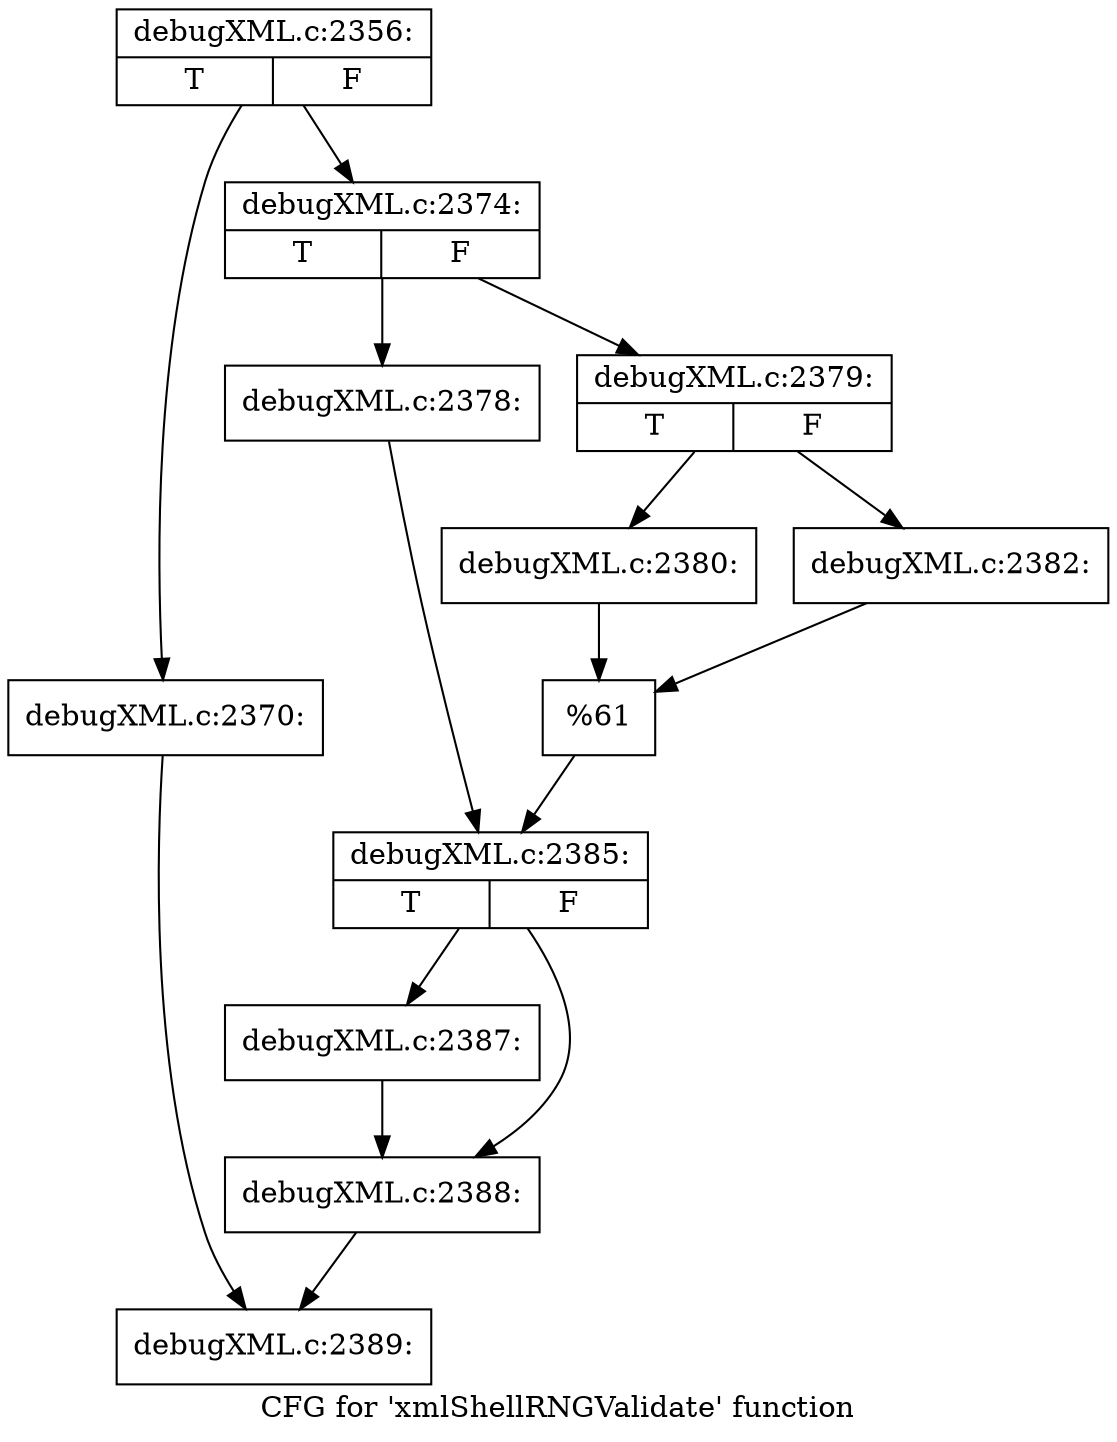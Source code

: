 digraph "CFG for 'xmlShellRNGValidate' function" {
	label="CFG for 'xmlShellRNGValidate' function";

	Node0x563aec7e59d0 [shape=record,label="{debugXML.c:2356:|{<s0>T|<s1>F}}"];
	Node0x563aec7e59d0 -> Node0x563aec6da3d0;
	Node0x563aec7e59d0 -> Node0x563aec6da420;
	Node0x563aec6da3d0 [shape=record,label="{debugXML.c:2370:}"];
	Node0x563aec6da3d0 -> Node0x563aec7e5a20;
	Node0x563aec6da420 [shape=record,label="{debugXML.c:2374:|{<s0>T|<s1>F}}"];
	Node0x563aec6da420 -> Node0x563aec6d57b0;
	Node0x563aec6da420 -> Node0x563aec6d5850;
	Node0x563aec6d57b0 [shape=record,label="{debugXML.c:2378:}"];
	Node0x563aec6d57b0 -> Node0x563aec6d5800;
	Node0x563aec6d5850 [shape=record,label="{debugXML.c:2379:|{<s0>T|<s1>F}}"];
	Node0x563aec6d5850 -> Node0x563aec6d6090;
	Node0x563aec6d5850 -> Node0x563aec6d6130;
	Node0x563aec6d6090 [shape=record,label="{debugXML.c:2380:}"];
	Node0x563aec6d6090 -> Node0x563aec6d60e0;
	Node0x563aec6d6130 [shape=record,label="{debugXML.c:2382:}"];
	Node0x563aec6d6130 -> Node0x563aec6d60e0;
	Node0x563aec6d60e0 [shape=record,label="{%61}"];
	Node0x563aec6d60e0 -> Node0x563aec6d5800;
	Node0x563aec6d5800 [shape=record,label="{debugXML.c:2385:|{<s0>T|<s1>F}}"];
	Node0x563aec6d5800 -> Node0x563aec603280;
	Node0x563aec6d5800 -> Node0x563aec6032d0;
	Node0x563aec603280 [shape=record,label="{debugXML.c:2387:}"];
	Node0x563aec603280 -> Node0x563aec6032d0;
	Node0x563aec6032d0 [shape=record,label="{debugXML.c:2388:}"];
	Node0x563aec6032d0 -> Node0x563aec7e5a20;
	Node0x563aec7e5a20 [shape=record,label="{debugXML.c:2389:}"];
}
